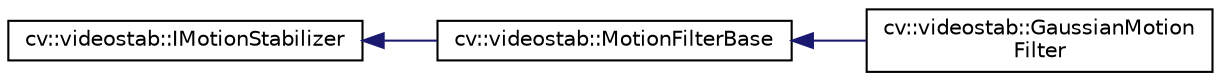 digraph "Graphical Class Hierarchy"
{
 // LATEX_PDF_SIZE
  edge [fontname="Helvetica",fontsize="10",labelfontname="Helvetica",labelfontsize="10"];
  node [fontname="Helvetica",fontsize="10",shape=record];
  rankdir="LR";
  Node0 [label="cv::videostab::IMotionStabilizer",height=0.2,width=0.4,color="black", fillcolor="white", style="filled",URL="$classcv_1_1videostab_1_1_i_motion_stabilizer.html",tooltip=" "];
  Node0 -> Node1 [dir="back",color="midnightblue",fontsize="10",style="solid",fontname="Helvetica"];
  Node1 [label="cv::videostab::MotionFilterBase",height=0.2,width=0.4,color="black", fillcolor="white", style="filled",URL="$classcv_1_1videostab_1_1_motion_filter_base.html",tooltip=" "];
  Node1 -> Node2 [dir="back",color="midnightblue",fontsize="10",style="solid",fontname="Helvetica"];
  Node2 [label="cv::videostab::GaussianMotion\lFilter",height=0.2,width=0.4,color="black", fillcolor="white", style="filled",URL="$classcv_1_1videostab_1_1_gaussian_motion_filter.html",tooltip=" "];
}
